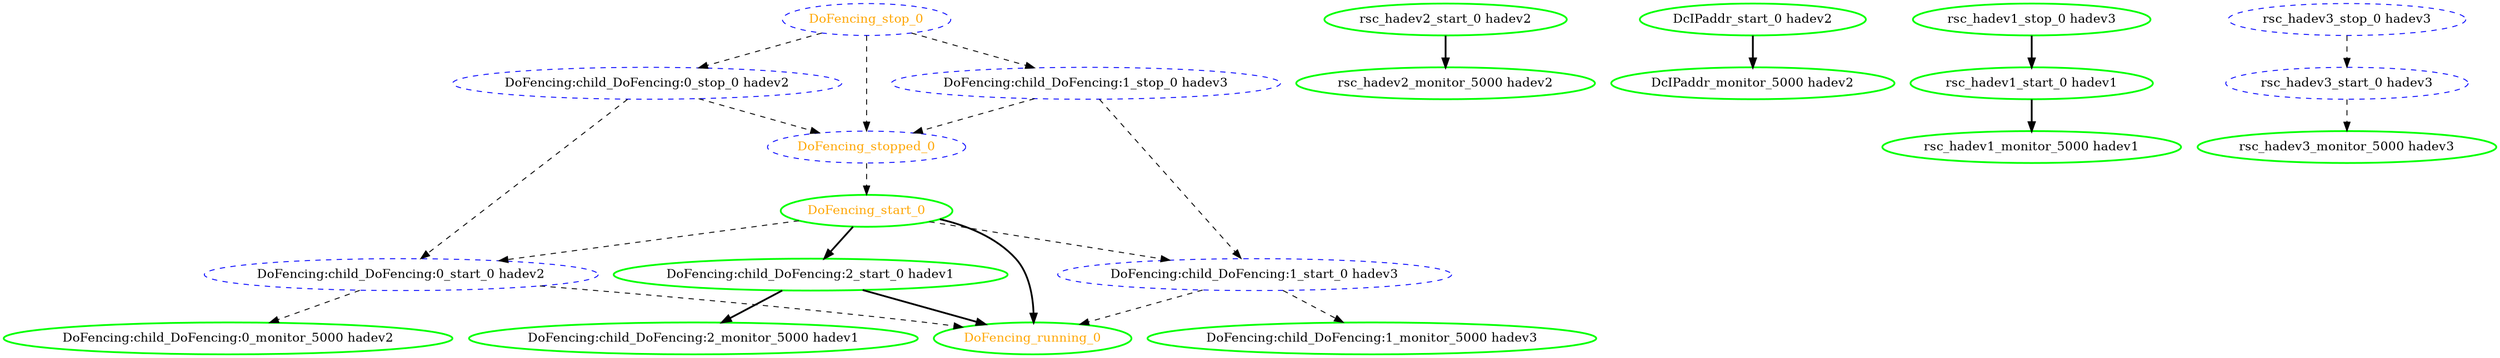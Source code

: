 digraph "g" {
	size = "30,30"
"DoFencing:child_DoFencing:0_monitor_5000 hadev2" [ style=bold color="green" fontcolor="black" ]
"rsc_hadev2_start_0 hadev2" [ style=bold color="green" fontcolor="black" ]
"DcIPaddr_start_0 hadev2" [ style=bold color="green" fontcolor="black" ]
"rsc_hadev1_monitor_5000 hadev1" [ style=bold color="green" fontcolor="black" ]
"DoFencing:child_DoFencing:1_monitor_5000 hadev3" [ style=bold color="green" fontcolor="black" ]
"rsc_hadev3_monitor_5000 hadev3" [ style=bold color="green" fontcolor="black" ]
"DcIPaddr_monitor_5000 hadev2" [ style=bold color="green" fontcolor="black" ]
"rsc_hadev1_stop_0 hadev3" [ style=bold color="green" fontcolor="black" ]
"rsc_hadev1_start_0 hadev1" [ style=bold color="green" fontcolor="black" ]
"rsc_hadev2_monitor_5000 hadev2" [ style=bold color="green" fontcolor="black" ]
"rsc_hadev3_stop_0 hadev3" [ style="dashed" color="blue" fontcolor="black" ]
"rsc_hadev3_start_0 hadev3" [ style="dashed" color="blue" fontcolor="black" ]
"DoFencing:child_DoFencing:0_stop_0 hadev2" [ style="dashed" color="blue" fontcolor="black" ]
"DoFencing:child_DoFencing:0_start_0 hadev2" [ style="dashed" color="blue" fontcolor="black" ]
"DoFencing:child_DoFencing:1_stop_0 hadev3" [ style="dashed" color="blue" fontcolor="black" ]
"DoFencing:child_DoFencing:1_start_0 hadev3" [ style="dashed" color="blue" fontcolor="black" ]
"DoFencing:child_DoFencing:2_start_0 hadev1" [ style=bold color="green" fontcolor="black" ]
"DoFencing:child_DoFencing:2_monitor_5000 hadev1" [ style=bold color="green" fontcolor="black" ]
"DoFencing_start_0" [ style=bold color="green" fontcolor="orange" ]
"DoFencing_running_0" [ style=bold color="green" fontcolor="orange" ]
"DoFencing_stop_0" [ style="dashed" color="blue" fontcolor="orange" ]
"DoFencing_stopped_0" [ style="dashed" color="blue" fontcolor="orange" ]
"DoFencing:child_DoFencing:0_start_0 hadev2" -> "DoFencing:child_DoFencing:0_monitor_5000 hadev2" [ style = dashed]
"rsc_hadev1_start_0 hadev1" -> "rsc_hadev1_monitor_5000 hadev1" [ style = bold]
"DoFencing:child_DoFencing:1_start_0 hadev3" -> "DoFencing:child_DoFencing:1_monitor_5000 hadev3" [ style = dashed]
"rsc_hadev3_start_0 hadev3" -> "rsc_hadev3_monitor_5000 hadev3" [ style = dashed]
"DcIPaddr_start_0 hadev2" -> "DcIPaddr_monitor_5000 hadev2" [ style = bold]
"rsc_hadev1_stop_0 hadev3" -> "rsc_hadev1_start_0 hadev1" [ style = bold]
"rsc_hadev2_start_0 hadev2" -> "rsc_hadev2_monitor_5000 hadev2" [ style = bold]
"rsc_hadev3_stop_0 hadev3" -> "rsc_hadev3_start_0 hadev3" [ style = dashed]
"DoFencing_stop_0" -> "DoFencing:child_DoFencing:0_stop_0 hadev2" [ style = dashed]
"DoFencing:child_DoFencing:0_stop_0 hadev2" -> "DoFencing:child_DoFencing:0_start_0 hadev2" [ style = dashed]
"DoFencing_start_0" -> "DoFencing:child_DoFencing:0_start_0 hadev2" [ style = dashed]
"DoFencing_stop_0" -> "DoFencing:child_DoFencing:1_stop_0 hadev3" [ style = dashed]
"DoFencing:child_DoFencing:1_stop_0 hadev3" -> "DoFencing:child_DoFencing:1_start_0 hadev3" [ style = dashed]
"DoFencing_start_0" -> "DoFencing:child_DoFencing:1_start_0 hadev3" [ style = dashed]
"DoFencing_start_0" -> "DoFencing:child_DoFencing:2_start_0 hadev1" [ style = bold]
"DoFencing:child_DoFencing:2_start_0 hadev1" -> "DoFencing:child_DoFencing:2_monitor_5000 hadev1" [ style = bold]
"DoFencing_stopped_0" -> "DoFencing_start_0" [ style = dashed]
"DoFencing:child_DoFencing:0_start_0 hadev2" -> "DoFencing_running_0" [ style = dashed]
"DoFencing:child_DoFencing:1_start_0 hadev3" -> "DoFencing_running_0" [ style = dashed]
"DoFencing:child_DoFencing:2_start_0 hadev1" -> "DoFencing_running_0" [ style = bold]
"DoFencing_start_0" -> "DoFencing_running_0" [ style = bold]
"DoFencing_stop_0" -> "DoFencing_stopped_0" [ style = dashed]
"DoFencing:child_DoFencing:0_stop_0 hadev2" -> "DoFencing_stopped_0" [ style = dashed]
"DoFencing:child_DoFencing:1_stop_0 hadev3" -> "DoFencing_stopped_0" [ style = dashed]
}

